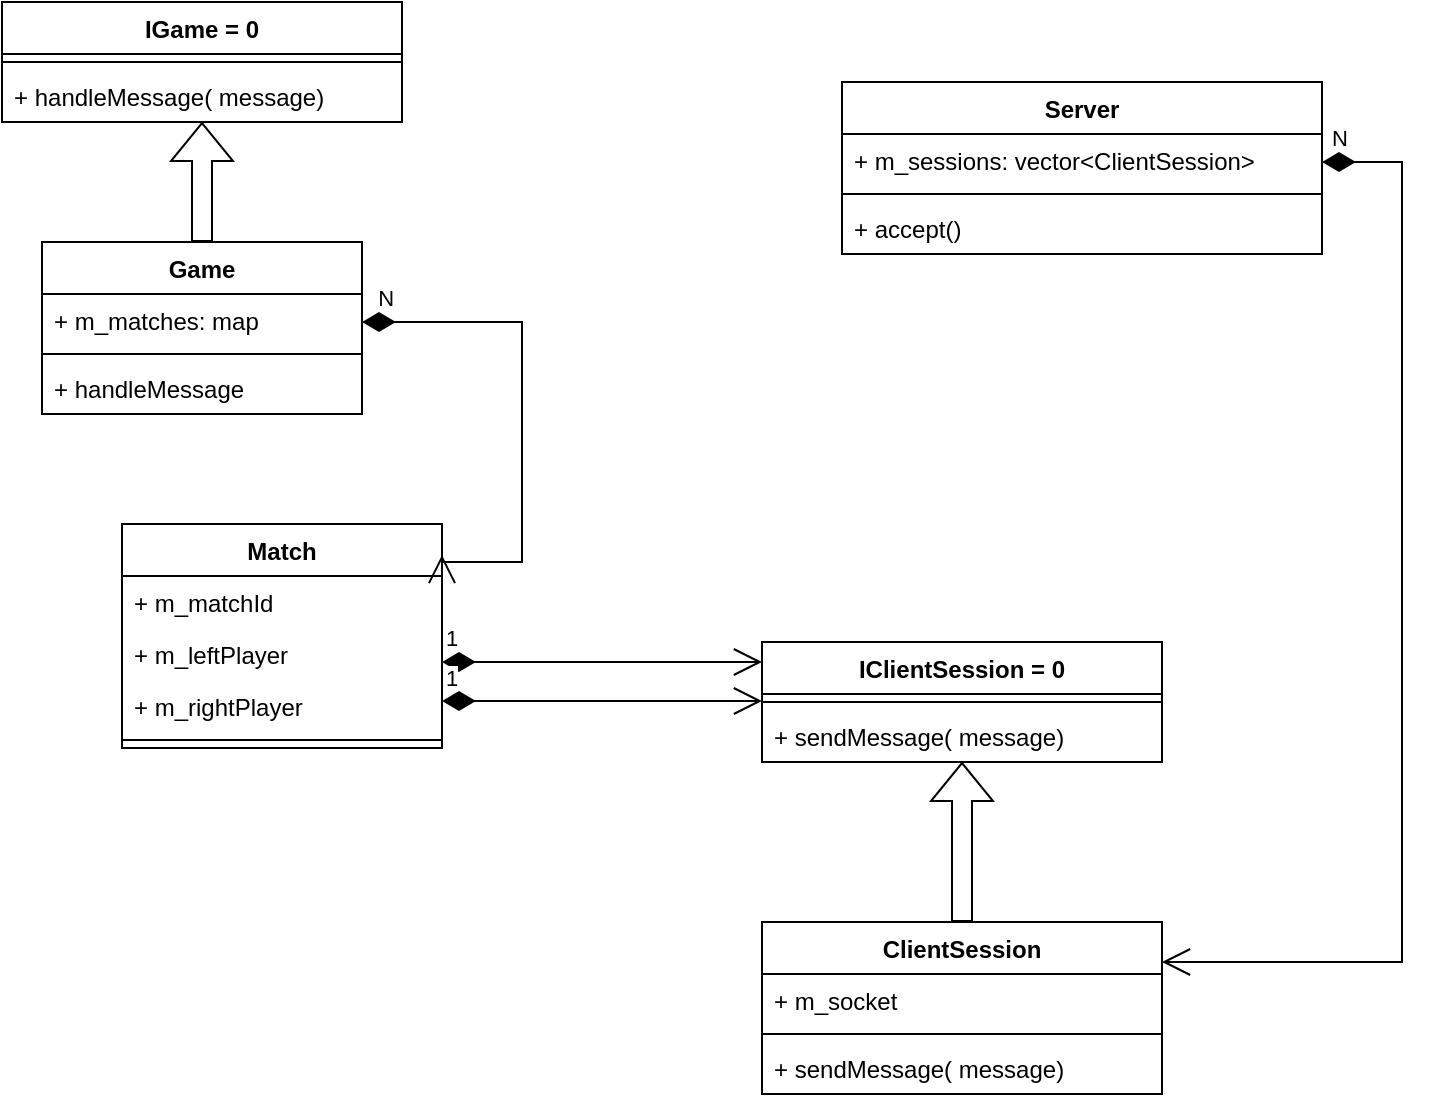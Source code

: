 <mxfile version="15.7.3" type="device"><diagram id="k_sUtJ91w3DVDluUVfkN" name="Page-1"><mxGraphModel dx="1106" dy="952" grid="1" gridSize="10" guides="1" tooltips="1" connect="1" arrows="1" fold="1" page="1" pageScale="1" pageWidth="827" pageHeight="1169" math="0" shadow="0"><root><mxCell id="0"/><mxCell id="1" parent="0"/><mxCell id="FH2a9wOB5nwVptc0xoMO-1" value="IClientSession = 0&#10;" style="swimlane;fontStyle=1;align=center;verticalAlign=top;childLayout=stackLayout;horizontal=1;startSize=26;horizontalStack=0;resizeParent=1;resizeParentMax=0;resizeLast=0;collapsible=1;marginBottom=0;" vertex="1" parent="1"><mxGeometry x="400" y="360" width="200" height="60" as="geometry"/></mxCell><mxCell id="FH2a9wOB5nwVptc0xoMO-3" value="" style="line;strokeWidth=1;fillColor=none;align=left;verticalAlign=middle;spacingTop=-1;spacingLeft=3;spacingRight=3;rotatable=0;labelPosition=right;points=[];portConstraint=eastwest;" vertex="1" parent="FH2a9wOB5nwVptc0xoMO-1"><mxGeometry y="26" width="200" height="8" as="geometry"/></mxCell><mxCell id="FH2a9wOB5nwVptc0xoMO-4" value="+ sendMessage( message)" style="text;strokeColor=none;fillColor=none;align=left;verticalAlign=top;spacingLeft=4;spacingRight=4;overflow=hidden;rotatable=0;points=[[0,0.5],[1,0.5]];portConstraint=eastwest;" vertex="1" parent="FH2a9wOB5nwVptc0xoMO-1"><mxGeometry y="34" width="200" height="26" as="geometry"/></mxCell><mxCell id="FH2a9wOB5nwVptc0xoMO-5" value="IGame = 0" style="swimlane;fontStyle=1;align=center;verticalAlign=top;childLayout=stackLayout;horizontal=1;startSize=26;horizontalStack=0;resizeParent=1;resizeParentMax=0;resizeLast=0;collapsible=1;marginBottom=0;" vertex="1" parent="1"><mxGeometry x="20" y="40" width="200" height="60" as="geometry"/></mxCell><mxCell id="FH2a9wOB5nwVptc0xoMO-6" value="" style="line;strokeWidth=1;fillColor=none;align=left;verticalAlign=middle;spacingTop=-1;spacingLeft=3;spacingRight=3;rotatable=0;labelPosition=right;points=[];portConstraint=eastwest;" vertex="1" parent="FH2a9wOB5nwVptc0xoMO-5"><mxGeometry y="26" width="200" height="8" as="geometry"/></mxCell><mxCell id="FH2a9wOB5nwVptc0xoMO-7" value="+ handleMessage( message)" style="text;strokeColor=none;fillColor=none;align=left;verticalAlign=top;spacingLeft=4;spacingRight=4;overflow=hidden;rotatable=0;points=[[0,0.5],[1,0.5]];portConstraint=eastwest;" vertex="1" parent="FH2a9wOB5nwVptc0xoMO-5"><mxGeometry y="34" width="200" height="26" as="geometry"/></mxCell><mxCell id="FH2a9wOB5nwVptc0xoMO-9" value="ClientSession" style="swimlane;fontStyle=1;align=center;verticalAlign=top;childLayout=stackLayout;horizontal=1;startSize=26;horizontalStack=0;resizeParent=1;resizeParentMax=0;resizeLast=0;collapsible=1;marginBottom=0;" vertex="1" parent="1"><mxGeometry x="400" y="500" width="200" height="86" as="geometry"/></mxCell><mxCell id="FH2a9wOB5nwVptc0xoMO-11" value="+ m_socket" style="text;strokeColor=none;fillColor=none;align=left;verticalAlign=top;spacingLeft=4;spacingRight=4;overflow=hidden;rotatable=0;points=[[0,0.5],[1,0.5]];portConstraint=eastwest;" vertex="1" parent="FH2a9wOB5nwVptc0xoMO-9"><mxGeometry y="26" width="200" height="26" as="geometry"/></mxCell><mxCell id="FH2a9wOB5nwVptc0xoMO-10" value="" style="line;strokeWidth=1;fillColor=none;align=left;verticalAlign=middle;spacingTop=-1;spacingLeft=3;spacingRight=3;rotatable=0;labelPosition=right;points=[];portConstraint=eastwest;" vertex="1" parent="FH2a9wOB5nwVptc0xoMO-9"><mxGeometry y="52" width="200" height="8" as="geometry"/></mxCell><mxCell id="FH2a9wOB5nwVptc0xoMO-36" value="+ sendMessage( message)" style="text;strokeColor=none;fillColor=none;align=left;verticalAlign=top;spacingLeft=4;spacingRight=4;overflow=hidden;rotatable=0;points=[[0,0.5],[1,0.5]];portConstraint=eastwest;" vertex="1" parent="FH2a9wOB5nwVptc0xoMO-9"><mxGeometry y="60" width="200" height="26" as="geometry"/></mxCell><mxCell id="FH2a9wOB5nwVptc0xoMO-12" value="Server" style="swimlane;fontStyle=1;align=center;verticalAlign=top;childLayout=stackLayout;horizontal=1;startSize=26;horizontalStack=0;resizeParent=1;resizeParentMax=0;resizeLast=0;collapsible=1;marginBottom=0;" vertex="1" parent="1"><mxGeometry x="440" y="80" width="240" height="86" as="geometry"/></mxCell><mxCell id="FH2a9wOB5nwVptc0xoMO-14" value="+ m_sessions: vector&lt;ClientSession&gt;" style="text;strokeColor=none;fillColor=none;align=left;verticalAlign=top;spacingLeft=4;spacingRight=4;overflow=hidden;rotatable=0;points=[[0,0.5],[1,0.5]];portConstraint=eastwest;" vertex="1" parent="FH2a9wOB5nwVptc0xoMO-12"><mxGeometry y="26" width="240" height="26" as="geometry"/></mxCell><mxCell id="FH2a9wOB5nwVptc0xoMO-13" value="" style="line;strokeWidth=1;fillColor=none;align=left;verticalAlign=middle;spacingTop=-1;spacingLeft=3;spacingRight=3;rotatable=0;labelPosition=right;points=[];portConstraint=eastwest;" vertex="1" parent="FH2a9wOB5nwVptc0xoMO-12"><mxGeometry y="52" width="240" height="8" as="geometry"/></mxCell><mxCell id="FH2a9wOB5nwVptc0xoMO-31" value="+ accept()" style="text;strokeColor=none;fillColor=none;align=left;verticalAlign=top;spacingLeft=4;spacingRight=4;overflow=hidden;rotatable=0;points=[[0,0.5],[1,0.5]];portConstraint=eastwest;" vertex="1" parent="FH2a9wOB5nwVptc0xoMO-12"><mxGeometry y="60" width="240" height="26" as="geometry"/></mxCell><mxCell id="FH2a9wOB5nwVptc0xoMO-15" value="Match" style="swimlane;fontStyle=1;align=center;verticalAlign=top;childLayout=stackLayout;horizontal=1;startSize=26;horizontalStack=0;resizeParent=1;resizeParentMax=0;resizeLast=0;collapsible=1;marginBottom=0;" vertex="1" parent="1"><mxGeometry x="80" y="301" width="160" height="112" as="geometry"/></mxCell><mxCell id="FH2a9wOB5nwVptc0xoMO-16" value="+ m_matchId" style="text;strokeColor=none;fillColor=none;align=left;verticalAlign=top;spacingLeft=4;spacingRight=4;overflow=hidden;rotatable=0;points=[[0,0.5],[1,0.5]];portConstraint=eastwest;" vertex="1" parent="FH2a9wOB5nwVptc0xoMO-15"><mxGeometry y="26" width="160" height="26" as="geometry"/></mxCell><mxCell id="FH2a9wOB5nwVptc0xoMO-25" value="+ m_leftPlayer" style="text;strokeColor=none;fillColor=none;align=left;verticalAlign=top;spacingLeft=4;spacingRight=4;overflow=hidden;rotatable=0;points=[[0,0.5],[1,0.5]];portConstraint=eastwest;" vertex="1" parent="FH2a9wOB5nwVptc0xoMO-15"><mxGeometry y="52" width="160" height="26" as="geometry"/></mxCell><mxCell id="FH2a9wOB5nwVptc0xoMO-26" value="+ m_rightPlayer" style="text;strokeColor=none;fillColor=none;align=left;verticalAlign=top;spacingLeft=4;spacingRight=4;overflow=hidden;rotatable=0;points=[[0,0.5],[1,0.5]];portConstraint=eastwest;" vertex="1" parent="FH2a9wOB5nwVptc0xoMO-15"><mxGeometry y="78" width="160" height="26" as="geometry"/></mxCell><mxCell id="FH2a9wOB5nwVptc0xoMO-17" value="" style="line;strokeWidth=1;fillColor=none;align=left;verticalAlign=middle;spacingTop=-1;spacingLeft=3;spacingRight=3;rotatable=0;labelPosition=right;points=[];portConstraint=eastwest;" vertex="1" parent="FH2a9wOB5nwVptc0xoMO-15"><mxGeometry y="104" width="160" height="8" as="geometry"/></mxCell><mxCell id="FH2a9wOB5nwVptc0xoMO-27" value="Game" style="swimlane;fontStyle=1;align=center;verticalAlign=top;childLayout=stackLayout;horizontal=1;startSize=26;horizontalStack=0;resizeParent=1;resizeParentMax=0;resizeLast=0;collapsible=1;marginBottom=0;" vertex="1" parent="1"><mxGeometry x="40" y="160" width="160" height="86" as="geometry"/></mxCell><mxCell id="FH2a9wOB5nwVptc0xoMO-28" value="+ m_matches: map" style="text;strokeColor=none;fillColor=none;align=left;verticalAlign=top;spacingLeft=4;spacingRight=4;overflow=hidden;rotatable=0;points=[[0,0.5],[1,0.5]];portConstraint=eastwest;" vertex="1" parent="FH2a9wOB5nwVptc0xoMO-27"><mxGeometry y="26" width="160" height="26" as="geometry"/></mxCell><mxCell id="FH2a9wOB5nwVptc0xoMO-29" value="" style="line;strokeWidth=1;fillColor=none;align=left;verticalAlign=middle;spacingTop=-1;spacingLeft=3;spacingRight=3;rotatable=0;labelPosition=right;points=[];portConstraint=eastwest;" vertex="1" parent="FH2a9wOB5nwVptc0xoMO-27"><mxGeometry y="52" width="160" height="8" as="geometry"/></mxCell><mxCell id="FH2a9wOB5nwVptc0xoMO-30" value="+ handleMessage" style="text;strokeColor=none;fillColor=none;align=left;verticalAlign=top;spacingLeft=4;spacingRight=4;overflow=hidden;rotatable=0;points=[[0,0.5],[1,0.5]];portConstraint=eastwest;" vertex="1" parent="FH2a9wOB5nwVptc0xoMO-27"><mxGeometry y="60" width="160" height="26" as="geometry"/></mxCell><mxCell id="FH2a9wOB5nwVptc0xoMO-32" value="&amp;nbsp; N" style="endArrow=open;html=1;endSize=12;startArrow=diamondThin;startSize=14;startFill=1;edgeStyle=orthogonalEdgeStyle;align=left;verticalAlign=bottom;rounded=0;entryX=1;entryY=0.138;entryDx=0;entryDy=0;entryPerimeter=0;" edge="1" parent="1" target="FH2a9wOB5nwVptc0xoMO-15"><mxGeometry x="-1" y="3" relative="1" as="geometry"><mxPoint x="200" y="200" as="sourcePoint"/><mxPoint x="320" y="320" as="targetPoint"/><Array as="points"><mxPoint x="280" y="200"/><mxPoint x="280" y="320"/></Array></mxGeometry></mxCell><mxCell id="FH2a9wOB5nwVptc0xoMO-33" value="1" style="endArrow=open;html=1;endSize=12;startArrow=diamondThin;startSize=14;startFill=1;edgeStyle=orthogonalEdgeStyle;align=left;verticalAlign=bottom;rounded=0;" edge="1" parent="1"><mxGeometry x="-1" y="3" relative="1" as="geometry"><mxPoint x="240" y="370" as="sourcePoint"/><mxPoint x="400" y="370" as="targetPoint"/></mxGeometry></mxCell><mxCell id="FH2a9wOB5nwVptc0xoMO-34" value="1" style="endArrow=open;html=1;endSize=12;startArrow=diamondThin;startSize=14;startFill=1;edgeStyle=orthogonalEdgeStyle;align=left;verticalAlign=bottom;rounded=0;" edge="1" parent="1"><mxGeometry x="-1" y="3" relative="1" as="geometry"><mxPoint x="240" y="389.5" as="sourcePoint"/><mxPoint x="400" y="389.5" as="targetPoint"/></mxGeometry></mxCell><mxCell id="FH2a9wOB5nwVptc0xoMO-35" value="&amp;nbsp;N" style="endArrow=open;html=1;endSize=12;startArrow=diamondThin;startSize=14;startFill=1;edgeStyle=orthogonalEdgeStyle;align=left;verticalAlign=bottom;rounded=0;" edge="1" parent="1" source="FH2a9wOB5nwVptc0xoMO-14" target="FH2a9wOB5nwVptc0xoMO-9"><mxGeometry x="-1" y="3" relative="1" as="geometry"><mxPoint x="880" y="120" as="sourcePoint"/><mxPoint x="920" y="520" as="targetPoint"/><Array as="points"><mxPoint x="720" y="120"/><mxPoint x="720" y="520"/></Array></mxGeometry></mxCell><mxCell id="FH2a9wOB5nwVptc0xoMO-42" value="" style="shape=flexArrow;endArrow=classic;html=1;rounded=0;exitX=0.5;exitY=0;exitDx=0;exitDy=0;entryX=0.5;entryY=1;entryDx=0;entryDy=0;entryPerimeter=0;" edge="1" parent="1" source="FH2a9wOB5nwVptc0xoMO-27" target="FH2a9wOB5nwVptc0xoMO-7"><mxGeometry width="50" height="50" relative="1" as="geometry"><mxPoint x="320" y="170" as="sourcePoint"/><mxPoint x="370" y="120" as="targetPoint"/></mxGeometry></mxCell><mxCell id="FH2a9wOB5nwVptc0xoMO-43" value="" style="shape=flexArrow;endArrow=classic;html=1;rounded=0;exitX=0.5;exitY=0;exitDx=0;exitDy=0;entryX=0.5;entryY=1;entryDx=0;entryDy=0;entryPerimeter=0;" edge="1" parent="1" source="FH2a9wOB5nwVptc0xoMO-9" target="FH2a9wOB5nwVptc0xoMO-4"><mxGeometry width="50" height="50" relative="1" as="geometry"><mxPoint x="470" y="480" as="sourcePoint"/><mxPoint x="520" y="430" as="targetPoint"/></mxGeometry></mxCell></root></mxGraphModel></diagram></mxfile>